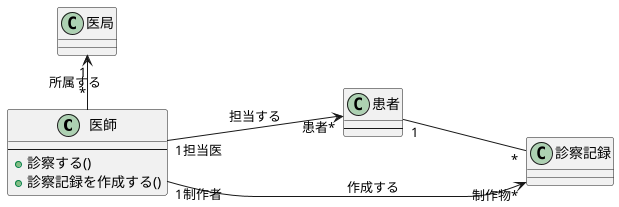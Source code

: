 @startuml 演習3-2 
left to right direction
class 医師 {
---
+ 診察する()
+ 診察記録を作成する()
}
class 患者{
---
}
class 医局 {
    
}
class 診察記録 {
    
}
医師 "1制作者" ---> "制作物*" 診察記録:作成する
医師 "1担当医" ---> "患者*" 患者:担当する
医局 "1" <-right- "*" 医師:所属する
患者 "1"---"*"診察記録
@enduml
